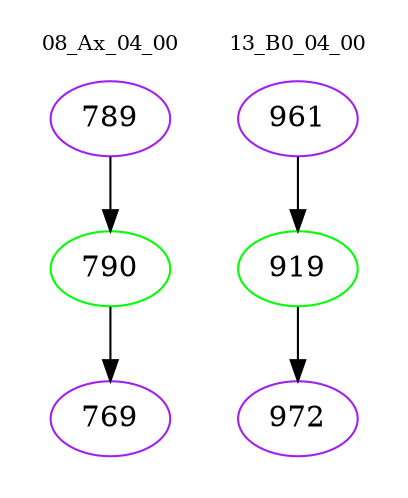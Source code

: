 digraph{
subgraph cluster_0 {
color = white
label = "08_Ax_04_00";
fontsize=10;
T0_789 [label="789", color="purple"]
T0_789 -> T0_790 [color="black"]
T0_790 [label="790", color="green"]
T0_790 -> T0_769 [color="black"]
T0_769 [label="769", color="purple"]
}
subgraph cluster_1 {
color = white
label = "13_B0_04_00";
fontsize=10;
T1_961 [label="961", color="purple"]
T1_961 -> T1_919 [color="black"]
T1_919 [label="919", color="green"]
T1_919 -> T1_972 [color="black"]
T1_972 [label="972", color="purple"]
}
}
